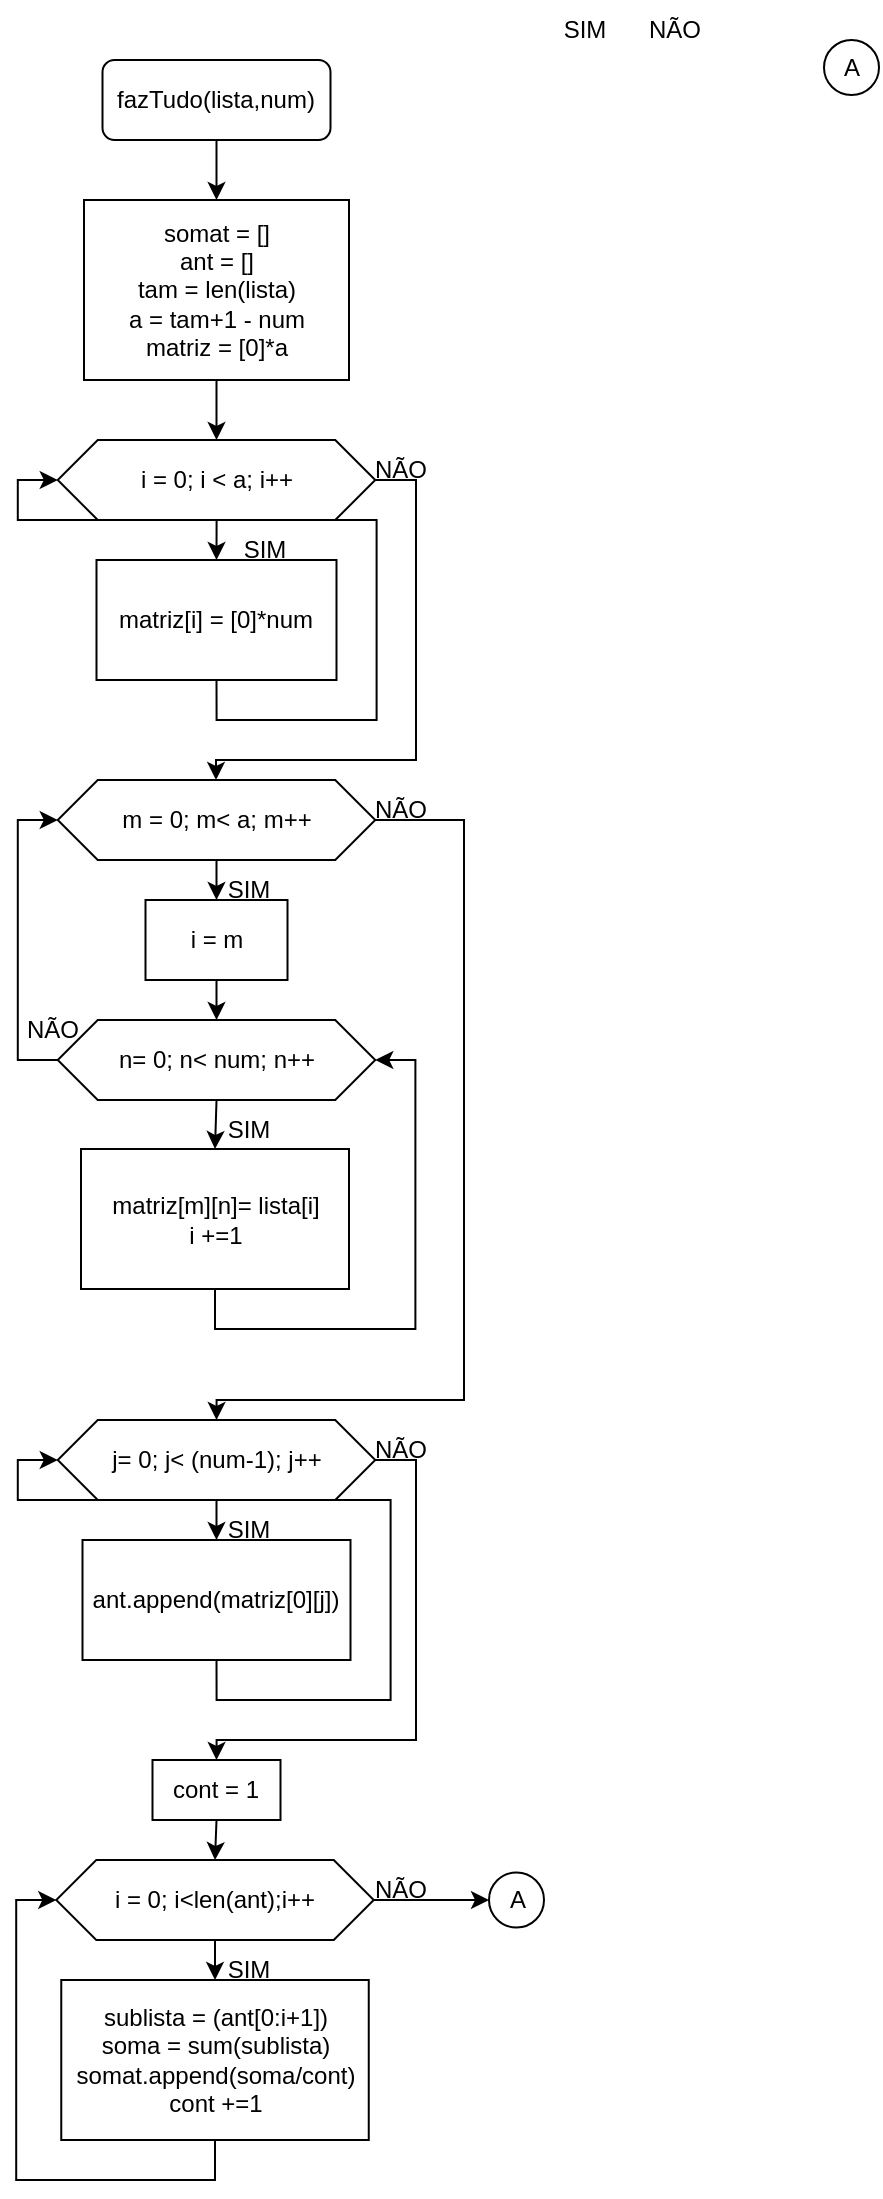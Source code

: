 <mxfile version="22.1.3" type="github">
  <diagram name="Página-1" id="mGT3WXcDCCSlIX2t3mNP">
    <mxGraphModel dx="880" dy="484" grid="1" gridSize="10" guides="1" tooltips="1" connect="1" arrows="1" fold="1" page="1" pageScale="1" pageWidth="827" pageHeight="1169" math="0" shadow="0">
      <root>
        <mxCell id="0" />
        <mxCell id="1" parent="0" />
        <mxCell id="dT1qlYlpVmRtZJlRE2Jr-21" style="edgeStyle=orthogonalEdgeStyle;rounded=0;orthogonalLoop=1;jettySize=auto;html=1;exitX=0.5;exitY=1;exitDx=0;exitDy=0;entryX=0.5;entryY=0;entryDx=0;entryDy=0;" edge="1" parent="1" source="dT1qlYlpVmRtZJlRE2Jr-2" target="dT1qlYlpVmRtZJlRE2Jr-8">
          <mxGeometry relative="1" as="geometry" />
        </mxCell>
        <mxCell id="dT1qlYlpVmRtZJlRE2Jr-2" value="somat = []&lt;br&gt;ant = []&lt;br&gt;tam = len(lista)&lt;br&gt;a = tam+1 - num&lt;br&gt;matriz = [0]*a" style="rounded=0;whiteSpace=wrap;html=1;" vertex="1" parent="1">
          <mxGeometry x="60" y="110" width="132.5" height="90" as="geometry" />
        </mxCell>
        <mxCell id="dT1qlYlpVmRtZJlRE2Jr-7" style="edgeStyle=orthogonalEdgeStyle;rounded=0;orthogonalLoop=1;jettySize=auto;html=1;exitX=0.5;exitY=1;exitDx=0;exitDy=0;entryX=0.5;entryY=0;entryDx=0;entryDy=0;" edge="1" parent="1" source="dT1qlYlpVmRtZJlRE2Jr-6" target="dT1qlYlpVmRtZJlRE2Jr-2">
          <mxGeometry relative="1" as="geometry" />
        </mxCell>
        <mxCell id="dT1qlYlpVmRtZJlRE2Jr-6" value="fazTudo(lista,num)" style="rounded=1;whiteSpace=wrap;html=1;" vertex="1" parent="1">
          <mxGeometry x="69.25" y="40" width="114" height="40" as="geometry" />
        </mxCell>
        <mxCell id="dT1qlYlpVmRtZJlRE2Jr-14" style="edgeStyle=orthogonalEdgeStyle;rounded=0;orthogonalLoop=1;jettySize=auto;html=1;exitX=0.5;exitY=1;exitDx=0;exitDy=0;entryX=0.5;entryY=0;entryDx=0;entryDy=0;" edge="1" parent="1" target="dT1qlYlpVmRtZJlRE2Jr-13">
          <mxGeometry relative="1" as="geometry">
            <mxPoint x="130.625" y="270" as="sourcePoint" />
          </mxGeometry>
        </mxCell>
        <mxCell id="dT1qlYlpVmRtZJlRE2Jr-25" style="edgeStyle=orthogonalEdgeStyle;rounded=0;orthogonalLoop=1;jettySize=auto;html=1;exitX=1;exitY=0.5;exitDx=0;exitDy=0;" edge="1" parent="1" source="dT1qlYlpVmRtZJlRE2Jr-8" target="dT1qlYlpVmRtZJlRE2Jr-24">
          <mxGeometry relative="1" as="geometry">
            <Array as="points">
              <mxPoint x="226" y="250" />
              <mxPoint x="226" y="390" />
              <mxPoint x="126" y="390" />
            </Array>
          </mxGeometry>
        </mxCell>
        <mxCell id="dT1qlYlpVmRtZJlRE2Jr-8" value="i = 0; i &amp;lt; a; i++" style="shape=hexagon;perimeter=hexagonPerimeter2;whiteSpace=wrap;html=1;fixedSize=1;" vertex="1" parent="1">
          <mxGeometry x="46.88" y="230" width="158.75" height="40" as="geometry" />
        </mxCell>
        <mxCell id="dT1qlYlpVmRtZJlRE2Jr-22" style="edgeStyle=orthogonalEdgeStyle;rounded=0;orthogonalLoop=1;jettySize=auto;html=1;exitX=0.5;exitY=1;exitDx=0;exitDy=0;entryX=0;entryY=0.5;entryDx=0;entryDy=0;" edge="1" parent="1" source="dT1qlYlpVmRtZJlRE2Jr-13" target="dT1qlYlpVmRtZJlRE2Jr-8">
          <mxGeometry relative="1" as="geometry" />
        </mxCell>
        <mxCell id="dT1qlYlpVmRtZJlRE2Jr-13" value="matriz[i] = [0]*num" style="rounded=0;whiteSpace=wrap;html=1;" vertex="1" parent="1">
          <mxGeometry x="66.25" y="290" width="120" height="60" as="geometry" />
        </mxCell>
        <mxCell id="dT1qlYlpVmRtZJlRE2Jr-16" value="SIM" style="text;html=1;align=center;verticalAlign=middle;resizable=0;points=[];autosize=1;strokeColor=none;fillColor=none;" vertex="1" parent="1">
          <mxGeometry x="290" y="10" width="40" height="30" as="geometry" />
        </mxCell>
        <mxCell id="dT1qlYlpVmRtZJlRE2Jr-17" value="NÃO" style="text;html=1;align=center;verticalAlign=middle;resizable=0;points=[];autosize=1;strokeColor=none;fillColor=none;" vertex="1" parent="1">
          <mxGeometry x="330" y="10" width="50" height="30" as="geometry" />
        </mxCell>
        <mxCell id="dT1qlYlpVmRtZJlRE2Jr-18" value="SIM" style="text;html=1;align=center;verticalAlign=middle;resizable=0;points=[];autosize=1;strokeColor=none;fillColor=none;" vertex="1" parent="1">
          <mxGeometry x="130" y="270" width="40" height="30" as="geometry" />
        </mxCell>
        <mxCell id="dT1qlYlpVmRtZJlRE2Jr-28" style="edgeStyle=orthogonalEdgeStyle;rounded=0;orthogonalLoop=1;jettySize=auto;html=1;exitX=0.5;exitY=1;exitDx=0;exitDy=0;entryX=0.5;entryY=0;entryDx=0;entryDy=0;" edge="1" parent="1" source="dT1qlYlpVmRtZJlRE2Jr-24" target="dT1qlYlpVmRtZJlRE2Jr-27">
          <mxGeometry relative="1" as="geometry" />
        </mxCell>
        <mxCell id="dT1qlYlpVmRtZJlRE2Jr-42" style="edgeStyle=orthogonalEdgeStyle;rounded=0;orthogonalLoop=1;jettySize=auto;html=1;exitX=1;exitY=0.5;exitDx=0;exitDy=0;entryX=0.5;entryY=0;entryDx=0;entryDy=0;" edge="1" parent="1" source="dT1qlYlpVmRtZJlRE2Jr-24" target="dT1qlYlpVmRtZJlRE2Jr-45">
          <mxGeometry relative="1" as="geometry">
            <mxPoint x="250" y="670" as="targetPoint" />
            <Array as="points">
              <mxPoint x="250" y="420" />
              <mxPoint x="250" y="710" />
              <mxPoint x="126" y="710" />
            </Array>
          </mxGeometry>
        </mxCell>
        <mxCell id="dT1qlYlpVmRtZJlRE2Jr-24" value="m = 0; m&amp;lt; a; m++" style="shape=hexagon;perimeter=hexagonPerimeter2;whiteSpace=wrap;html=1;fixedSize=1;" vertex="1" parent="1">
          <mxGeometry x="46.88" y="400" width="158.75" height="40" as="geometry" />
        </mxCell>
        <mxCell id="dT1qlYlpVmRtZJlRE2Jr-26" value="NÃO" style="text;html=1;align=center;verticalAlign=middle;resizable=0;points=[];autosize=1;strokeColor=none;fillColor=none;" vertex="1" parent="1">
          <mxGeometry x="192.5" y="230" width="50" height="30" as="geometry" />
        </mxCell>
        <mxCell id="dT1qlYlpVmRtZJlRE2Jr-31" style="edgeStyle=orthogonalEdgeStyle;rounded=0;orthogonalLoop=1;jettySize=auto;html=1;exitX=0.5;exitY=1;exitDx=0;exitDy=0;entryX=0.5;entryY=0;entryDx=0;entryDy=0;" edge="1" parent="1" source="dT1qlYlpVmRtZJlRE2Jr-27" target="dT1qlYlpVmRtZJlRE2Jr-30">
          <mxGeometry relative="1" as="geometry" />
        </mxCell>
        <mxCell id="dT1qlYlpVmRtZJlRE2Jr-27" value="i = m" style="rounded=0;whiteSpace=wrap;html=1;" vertex="1" parent="1">
          <mxGeometry x="90.75" y="460" width="71" height="40" as="geometry" />
        </mxCell>
        <mxCell id="dT1qlYlpVmRtZJlRE2Jr-33" style="edgeStyle=orthogonalEdgeStyle;rounded=0;orthogonalLoop=1;jettySize=auto;html=1;exitX=0.5;exitY=1;exitDx=0;exitDy=0;entryX=0.5;entryY=0;entryDx=0;entryDy=0;" edge="1" parent="1" source="dT1qlYlpVmRtZJlRE2Jr-30" target="dT1qlYlpVmRtZJlRE2Jr-32">
          <mxGeometry relative="1" as="geometry" />
        </mxCell>
        <mxCell id="dT1qlYlpVmRtZJlRE2Jr-41" style="edgeStyle=orthogonalEdgeStyle;rounded=0;orthogonalLoop=1;jettySize=auto;html=1;exitX=0;exitY=0.5;exitDx=0;exitDy=0;entryX=0;entryY=0.5;entryDx=0;entryDy=0;" edge="1" parent="1" source="dT1qlYlpVmRtZJlRE2Jr-30" target="dT1qlYlpVmRtZJlRE2Jr-24">
          <mxGeometry relative="1" as="geometry" />
        </mxCell>
        <mxCell id="dT1qlYlpVmRtZJlRE2Jr-30" value="n= 0; n&amp;lt; num; n++" style="shape=hexagon;perimeter=hexagonPerimeter2;whiteSpace=wrap;html=1;fixedSize=1;" vertex="1" parent="1">
          <mxGeometry x="46.88" y="520" width="158.75" height="40" as="geometry" />
        </mxCell>
        <mxCell id="dT1qlYlpVmRtZJlRE2Jr-40" style="edgeStyle=orthogonalEdgeStyle;rounded=0;orthogonalLoop=1;jettySize=auto;html=1;exitX=0.5;exitY=1;exitDx=0;exitDy=0;entryX=1;entryY=0.5;entryDx=0;entryDy=0;" edge="1" parent="1" source="dT1qlYlpVmRtZJlRE2Jr-32" target="dT1qlYlpVmRtZJlRE2Jr-30">
          <mxGeometry relative="1" as="geometry" />
        </mxCell>
        <mxCell id="dT1qlYlpVmRtZJlRE2Jr-32" value="matriz[m][n]= lista[i]&lt;br&gt;i +=1" style="rounded=0;whiteSpace=wrap;html=1;" vertex="1" parent="1">
          <mxGeometry x="58.5" y="584.5" width="134" height="70" as="geometry" />
        </mxCell>
        <mxCell id="dT1qlYlpVmRtZJlRE2Jr-34" value="SIM" style="text;html=1;align=center;verticalAlign=middle;resizable=0;points=[];autosize=1;strokeColor=none;fillColor=none;" vertex="1" parent="1">
          <mxGeometry x="121.75" y="440" width="40" height="30" as="geometry" />
        </mxCell>
        <mxCell id="dT1qlYlpVmRtZJlRE2Jr-35" value="SIM" style="text;html=1;align=center;verticalAlign=middle;resizable=0;points=[];autosize=1;strokeColor=none;fillColor=none;" vertex="1" parent="1">
          <mxGeometry x="121.75" y="560" width="40" height="30" as="geometry" />
        </mxCell>
        <mxCell id="dT1qlYlpVmRtZJlRE2Jr-43" value="NÃO" style="text;html=1;align=center;verticalAlign=middle;resizable=0;points=[];autosize=1;strokeColor=none;fillColor=none;" vertex="1" parent="1">
          <mxGeometry x="19.25" y="510" width="50" height="30" as="geometry" />
        </mxCell>
        <mxCell id="dT1qlYlpVmRtZJlRE2Jr-44" value="NÃO" style="text;html=1;align=center;verticalAlign=middle;resizable=0;points=[];autosize=1;strokeColor=none;fillColor=none;" vertex="1" parent="1">
          <mxGeometry x="192.5" y="400" width="50" height="30" as="geometry" />
        </mxCell>
        <mxCell id="dT1qlYlpVmRtZJlRE2Jr-47" style="edgeStyle=orthogonalEdgeStyle;rounded=0;orthogonalLoop=1;jettySize=auto;html=1;exitX=0.5;exitY=1;exitDx=0;exitDy=0;entryX=0.5;entryY=0;entryDx=0;entryDy=0;" edge="1" parent="1" source="dT1qlYlpVmRtZJlRE2Jr-45" target="dT1qlYlpVmRtZJlRE2Jr-46">
          <mxGeometry relative="1" as="geometry" />
        </mxCell>
        <mxCell id="dT1qlYlpVmRtZJlRE2Jr-52" style="edgeStyle=orthogonalEdgeStyle;rounded=0;orthogonalLoop=1;jettySize=auto;html=1;exitX=1;exitY=0.5;exitDx=0;exitDy=0;entryX=0.5;entryY=0;entryDx=0;entryDy=0;" edge="1" parent="1" source="dT1qlYlpVmRtZJlRE2Jr-45" target="dT1qlYlpVmRtZJlRE2Jr-51">
          <mxGeometry relative="1" as="geometry">
            <Array as="points">
              <mxPoint x="226" y="740" />
              <mxPoint x="226" y="880" />
              <mxPoint x="126" y="880" />
            </Array>
          </mxGeometry>
        </mxCell>
        <mxCell id="dT1qlYlpVmRtZJlRE2Jr-45" value="j= 0; j&amp;lt; (num-1); j++" style="shape=hexagon;perimeter=hexagonPerimeter2;whiteSpace=wrap;html=1;fixedSize=1;" vertex="1" parent="1">
          <mxGeometry x="46.88" y="720" width="158.75" height="40" as="geometry" />
        </mxCell>
        <mxCell id="dT1qlYlpVmRtZJlRE2Jr-48" style="edgeStyle=orthogonalEdgeStyle;rounded=0;orthogonalLoop=1;jettySize=auto;html=1;exitX=0.5;exitY=1;exitDx=0;exitDy=0;entryX=0;entryY=0.5;entryDx=0;entryDy=0;" edge="1" parent="1" source="dT1qlYlpVmRtZJlRE2Jr-46" target="dT1qlYlpVmRtZJlRE2Jr-45">
          <mxGeometry relative="1" as="geometry" />
        </mxCell>
        <mxCell id="dT1qlYlpVmRtZJlRE2Jr-46" value="ant.append(matriz[0][j])" style="rounded=0;whiteSpace=wrap;html=1;" vertex="1" parent="1">
          <mxGeometry x="59.25" y="780" width="134" height="60" as="geometry" />
        </mxCell>
        <mxCell id="dT1qlYlpVmRtZJlRE2Jr-49" value="SIM" style="text;html=1;align=center;verticalAlign=middle;resizable=0;points=[];autosize=1;strokeColor=none;fillColor=none;" vertex="1" parent="1">
          <mxGeometry x="121.75" y="760" width="40" height="30" as="geometry" />
        </mxCell>
        <mxCell id="dT1qlYlpVmRtZJlRE2Jr-55" style="edgeStyle=orthogonalEdgeStyle;rounded=0;orthogonalLoop=1;jettySize=auto;html=1;exitX=0.5;exitY=1;exitDx=0;exitDy=0;entryX=0.5;entryY=0;entryDx=0;entryDy=0;" edge="1" parent="1" source="dT1qlYlpVmRtZJlRE2Jr-51" target="dT1qlYlpVmRtZJlRE2Jr-54">
          <mxGeometry relative="1" as="geometry" />
        </mxCell>
        <mxCell id="dT1qlYlpVmRtZJlRE2Jr-51" value="cont = 1" style="rounded=0;whiteSpace=wrap;html=1;" vertex="1" parent="1">
          <mxGeometry x="94.25" y="890" width="64" height="30" as="geometry" />
        </mxCell>
        <mxCell id="dT1qlYlpVmRtZJlRE2Jr-53" value="NÃO" style="text;html=1;align=center;verticalAlign=middle;resizable=0;points=[];autosize=1;strokeColor=none;fillColor=none;" vertex="1" parent="1">
          <mxGeometry x="192.5" y="720" width="50" height="30" as="geometry" />
        </mxCell>
        <mxCell id="dT1qlYlpVmRtZJlRE2Jr-57" style="edgeStyle=orthogonalEdgeStyle;rounded=0;orthogonalLoop=1;jettySize=auto;html=1;exitX=0.5;exitY=1;exitDx=0;exitDy=0;entryX=0.5;entryY=0;entryDx=0;entryDy=0;" edge="1" parent="1" source="dT1qlYlpVmRtZJlRE2Jr-54" target="dT1qlYlpVmRtZJlRE2Jr-56">
          <mxGeometry relative="1" as="geometry" />
        </mxCell>
        <mxCell id="dT1qlYlpVmRtZJlRE2Jr-65" style="edgeStyle=orthogonalEdgeStyle;rounded=0;orthogonalLoop=1;jettySize=auto;html=1;exitX=1;exitY=0.5;exitDx=0;exitDy=0;entryX=0;entryY=0.5;entryDx=0;entryDy=0;" edge="1" parent="1" source="dT1qlYlpVmRtZJlRE2Jr-54" target="dT1qlYlpVmRtZJlRE2Jr-61">
          <mxGeometry relative="1" as="geometry" />
        </mxCell>
        <mxCell id="dT1qlYlpVmRtZJlRE2Jr-54" value="i = 0; i&amp;lt;len(ant);i++" style="shape=hexagon;perimeter=hexagonPerimeter2;whiteSpace=wrap;html=1;fixedSize=1;" vertex="1" parent="1">
          <mxGeometry x="46.13" y="940" width="158.75" height="40" as="geometry" />
        </mxCell>
        <mxCell id="dT1qlYlpVmRtZJlRE2Jr-59" style="edgeStyle=orthogonalEdgeStyle;rounded=0;orthogonalLoop=1;jettySize=auto;html=1;exitX=0.5;exitY=1;exitDx=0;exitDy=0;entryX=0;entryY=0.5;entryDx=0;entryDy=0;" edge="1" parent="1" source="dT1qlYlpVmRtZJlRE2Jr-56" target="dT1qlYlpVmRtZJlRE2Jr-54">
          <mxGeometry relative="1" as="geometry" />
        </mxCell>
        <mxCell id="dT1qlYlpVmRtZJlRE2Jr-56" value="sublista = (ant[0:i+1])&lt;br&gt;soma = sum(sublista)&lt;br&gt;somat.append(soma/cont)&lt;br&gt;cont +=1" style="rounded=0;whiteSpace=wrap;html=1;" vertex="1" parent="1">
          <mxGeometry x="48.63" y="1000" width="153.75" height="80" as="geometry" />
        </mxCell>
        <mxCell id="dT1qlYlpVmRtZJlRE2Jr-58" value="SIM" style="text;html=1;align=center;verticalAlign=middle;resizable=0;points=[];autosize=1;strokeColor=none;fillColor=none;" vertex="1" parent="1">
          <mxGeometry x="121.75" y="980" width="40" height="30" as="geometry" />
        </mxCell>
        <mxCell id="dT1qlYlpVmRtZJlRE2Jr-61" value="A" style="ellipse;whiteSpace=wrap;html=1;aspect=fixed;" vertex="1" parent="1">
          <mxGeometry x="262.5" y="946.25" width="27.5" height="27.5" as="geometry" />
        </mxCell>
        <mxCell id="dT1qlYlpVmRtZJlRE2Jr-66" value="NÃO" style="text;html=1;align=center;verticalAlign=middle;resizable=0;points=[];autosize=1;strokeColor=none;fillColor=none;" vertex="1" parent="1">
          <mxGeometry x="193.25" y="940" width="50" height="30" as="geometry" />
        </mxCell>
        <mxCell id="dT1qlYlpVmRtZJlRE2Jr-67" value="A" style="ellipse;whiteSpace=wrap;html=1;aspect=fixed;" vertex="1" parent="1">
          <mxGeometry x="430" y="30" width="27.5" height="27.5" as="geometry" />
        </mxCell>
      </root>
    </mxGraphModel>
  </diagram>
</mxfile>
